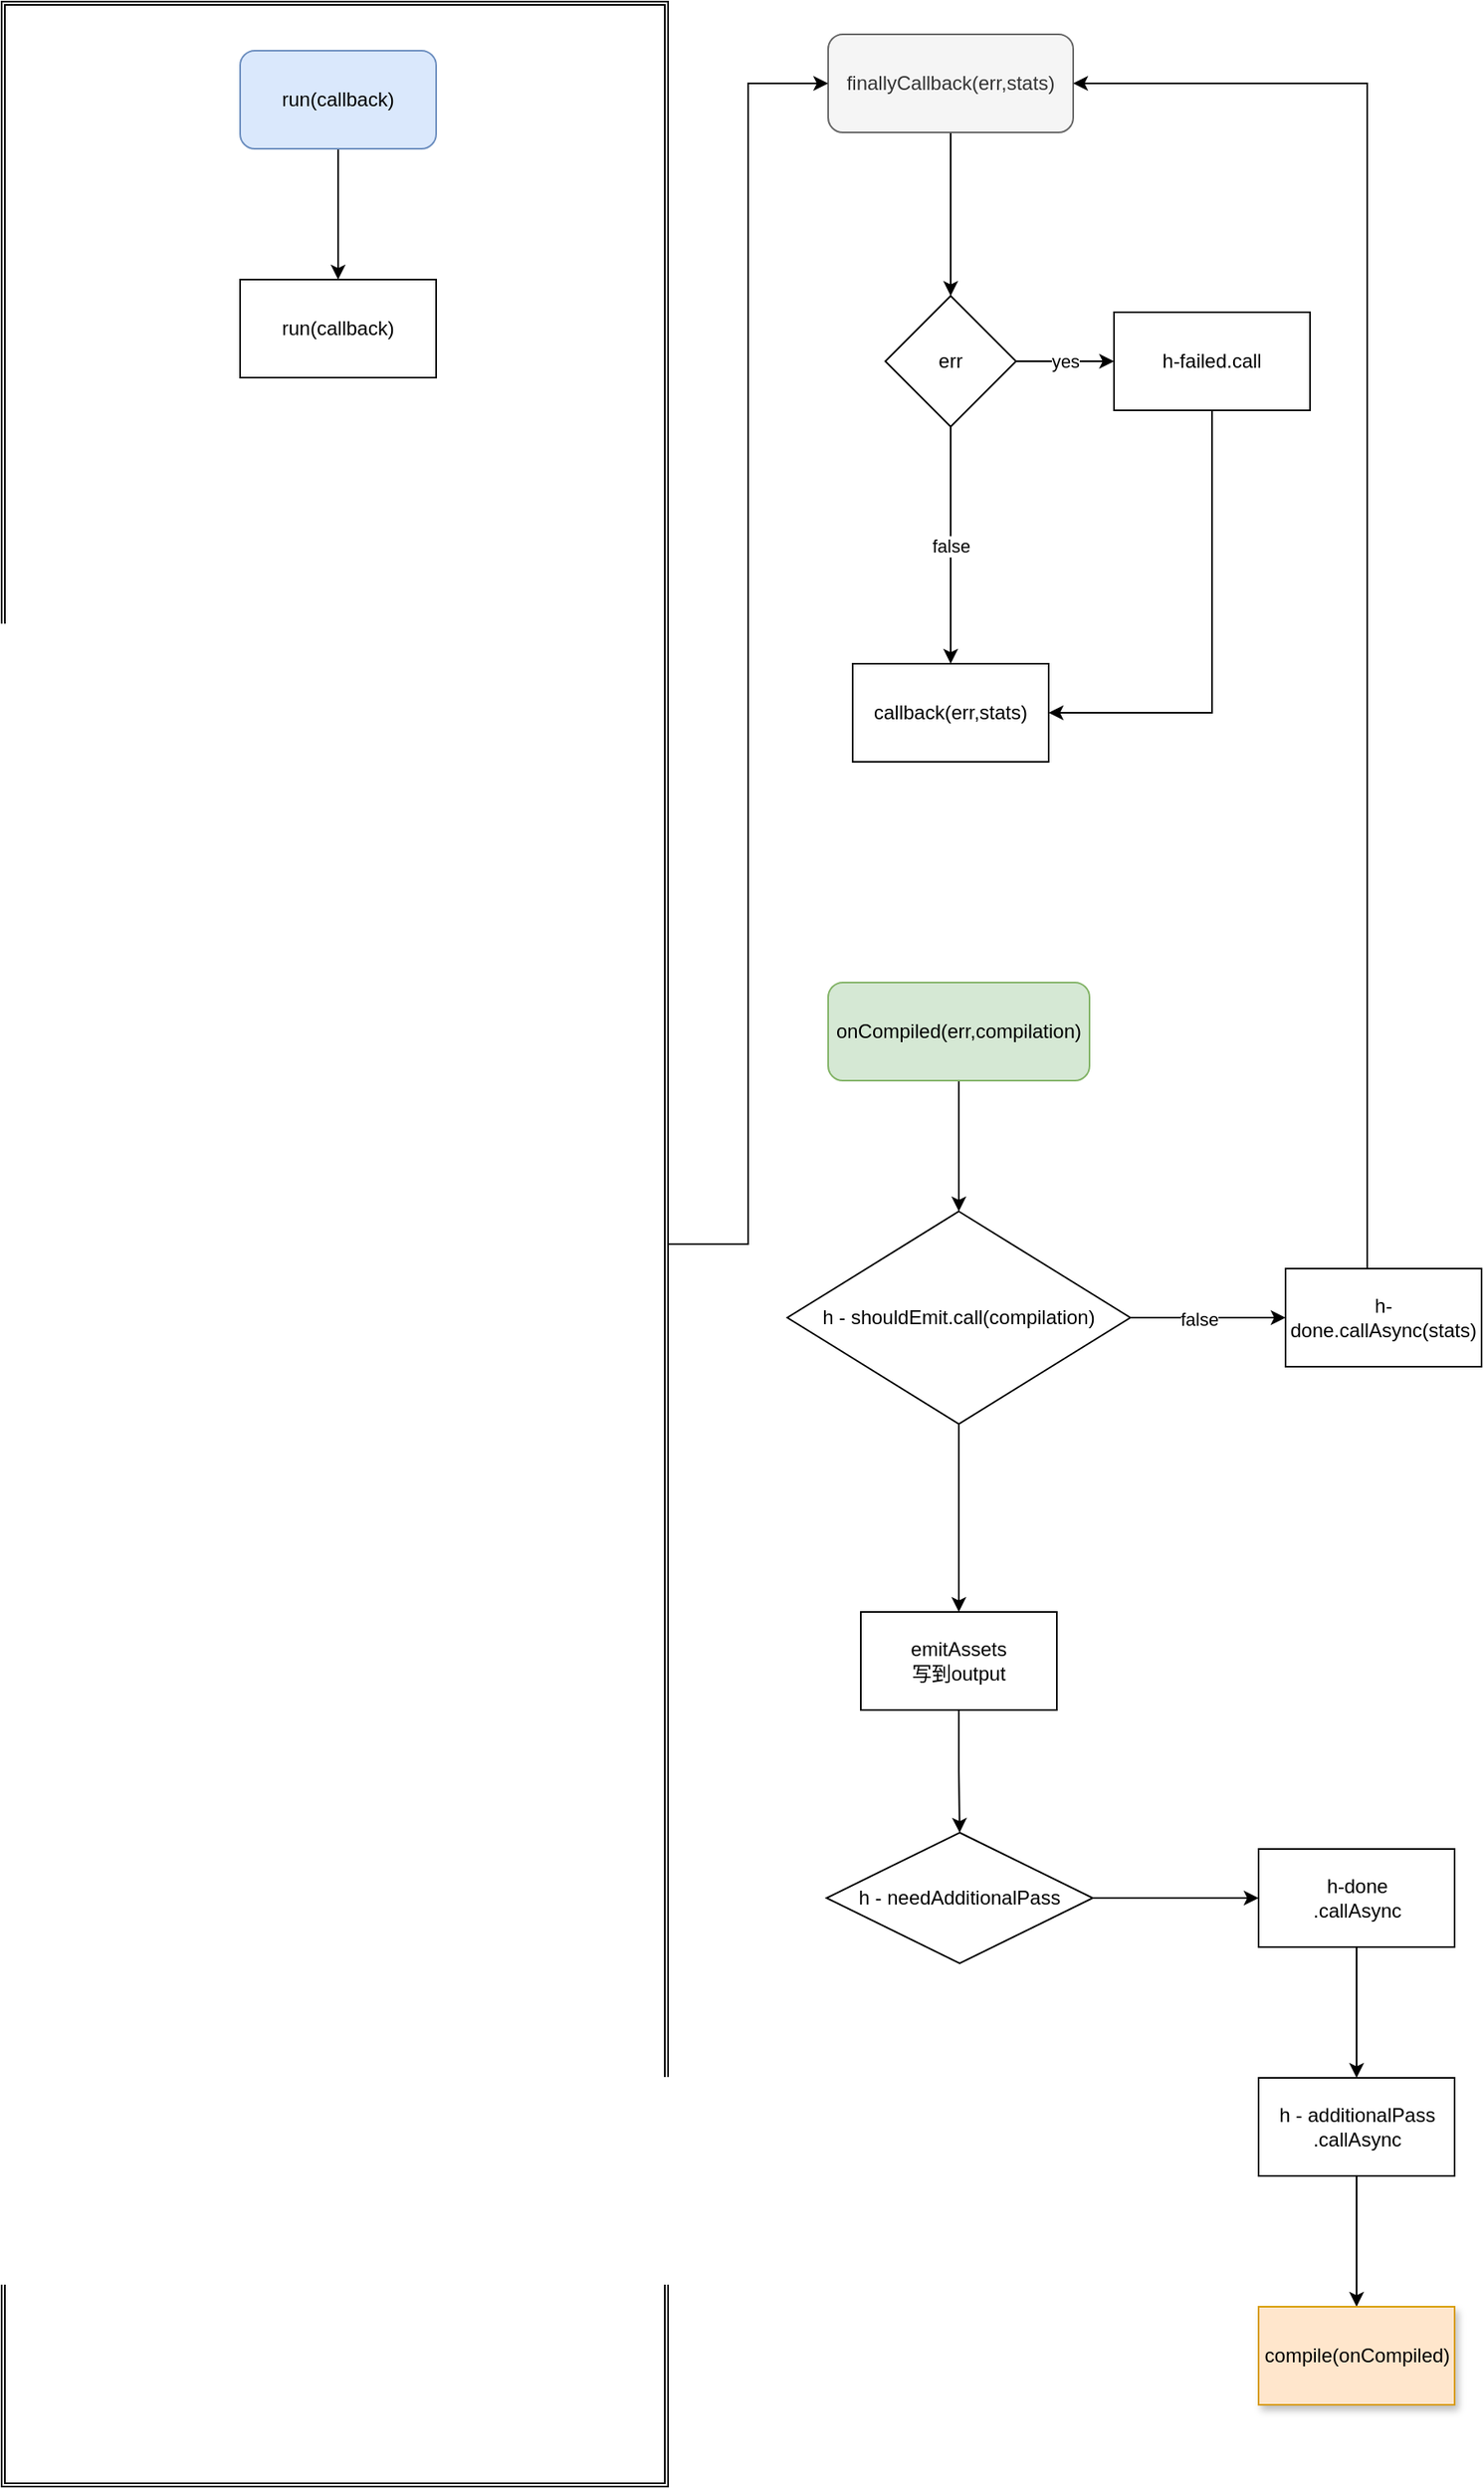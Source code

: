 <mxfile version="14.3.0" type="github">
  <diagram name="Page-1" id="5f0bae14-7c28-e335-631c-24af17079c00">
    <mxGraphModel dx="946" dy="613" grid="1" gridSize="10" guides="1" tooltips="1" connect="1" arrows="1" fold="1" page="1" pageScale="1" pageWidth="1100" pageHeight="850" background="#ffffff" math="0" shadow="0">
      <root>
        <mxCell id="0" />
        <mxCell id="1" parent="0" />
        <mxCell id="xXuT_FqHgeTdE9SN5Cx6-7" value="" style="shape=ext;double=1;whiteSpace=wrap;html=1;fillColor=none;" vertex="1" parent="1">
          <mxGeometry x="104" y="20" width="408" height="1520" as="geometry" />
        </mxCell>
        <mxCell id="xXuT_FqHgeTdE9SN5Cx6-4" value="" style="edgeStyle=orthogonalEdgeStyle;rounded=0;orthogonalLoop=1;jettySize=auto;html=1;" edge="1" parent="1" source="xXuT_FqHgeTdE9SN5Cx6-2" target="xXuT_FqHgeTdE9SN5Cx6-3">
          <mxGeometry relative="1" as="geometry" />
        </mxCell>
        <mxCell id="xXuT_FqHgeTdE9SN5Cx6-2" value="run(callback)" style="rounded=1;whiteSpace=wrap;html=1;sketch=0;fillColor=#dae8fc;strokeColor=#6c8ebf;" vertex="1" parent="1">
          <mxGeometry x="250" y="50" width="120" height="60" as="geometry" />
        </mxCell>
        <mxCell id="xXuT_FqHgeTdE9SN5Cx6-3" value="run(callback)" style="rounded=0;whiteSpace=wrap;html=1;" vertex="1" parent="1">
          <mxGeometry x="250" y="190" width="120" height="60" as="geometry" />
        </mxCell>
        <mxCell id="xXuT_FqHgeTdE9SN5Cx6-16" value="" style="edgeStyle=orthogonalEdgeStyle;rounded=0;orthogonalLoop=1;jettySize=auto;html=1;" edge="1" parent="1" source="xXuT_FqHgeTdE9SN5Cx6-5" target="xXuT_FqHgeTdE9SN5Cx6-13">
          <mxGeometry relative="1" as="geometry" />
        </mxCell>
        <mxCell id="xXuT_FqHgeTdE9SN5Cx6-5" value="finallyCallback(err,stats)" style="rounded=1;whiteSpace=wrap;html=1;fillColor=#f5f5f5;strokeColor=#666666;fontColor=#333333;" vertex="1" parent="1">
          <mxGeometry x="610" y="40" width="150" height="60" as="geometry" />
        </mxCell>
        <mxCell id="xXuT_FqHgeTdE9SN5Cx6-8" style="edgeStyle=orthogonalEdgeStyle;rounded=0;orthogonalLoop=1;jettySize=auto;html=1;entryX=0;entryY=0.5;entryDx=0;entryDy=0;" edge="1" parent="1" source="xXuT_FqHgeTdE9SN5Cx6-7" target="xXuT_FqHgeTdE9SN5Cx6-5">
          <mxGeometry relative="1" as="geometry" />
        </mxCell>
        <mxCell id="xXuT_FqHgeTdE9SN5Cx6-11" value="callback(err,stats)" style="rounded=0;whiteSpace=wrap;html=1;" vertex="1" parent="1">
          <mxGeometry x="625" y="425" width="120" height="60" as="geometry" />
        </mxCell>
        <mxCell id="xXuT_FqHgeTdE9SN5Cx6-17" value="false" style="edgeStyle=orthogonalEdgeStyle;rounded=0;orthogonalLoop=1;jettySize=auto;html=1;entryX=0.5;entryY=0;entryDx=0;entryDy=0;" edge="1" parent="1" source="xXuT_FqHgeTdE9SN5Cx6-13" target="xXuT_FqHgeTdE9SN5Cx6-11">
          <mxGeometry relative="1" as="geometry" />
        </mxCell>
        <mxCell id="xXuT_FqHgeTdE9SN5Cx6-19" value="yes" style="edgeStyle=orthogonalEdgeStyle;rounded=0;orthogonalLoop=1;jettySize=auto;html=1;" edge="1" parent="1" source="xXuT_FqHgeTdE9SN5Cx6-13" target="xXuT_FqHgeTdE9SN5Cx6-18">
          <mxGeometry relative="1" as="geometry" />
        </mxCell>
        <mxCell id="xXuT_FqHgeTdE9SN5Cx6-13" value="err" style="rhombus;whiteSpace=wrap;html=1;rounded=0;" vertex="1" parent="1">
          <mxGeometry x="645" y="200" width="80" height="80" as="geometry" />
        </mxCell>
        <mxCell id="xXuT_FqHgeTdE9SN5Cx6-20" style="edgeStyle=orthogonalEdgeStyle;rounded=0;orthogonalLoop=1;jettySize=auto;html=1;entryX=1;entryY=0.5;entryDx=0;entryDy=0;" edge="1" parent="1" source="xXuT_FqHgeTdE9SN5Cx6-18" target="xXuT_FqHgeTdE9SN5Cx6-11">
          <mxGeometry relative="1" as="geometry">
            <Array as="points">
              <mxPoint x="845" y="455" />
            </Array>
          </mxGeometry>
        </mxCell>
        <mxCell id="xXuT_FqHgeTdE9SN5Cx6-18" value="h-failed.call" style="whiteSpace=wrap;html=1;rounded=0;" vertex="1" parent="1">
          <mxGeometry x="785" y="210" width="120" height="60" as="geometry" />
        </mxCell>
        <mxCell id="xXuT_FqHgeTdE9SN5Cx6-26" value="" style="edgeStyle=orthogonalEdgeStyle;rounded=0;orthogonalLoop=1;jettySize=auto;html=1;" edge="1" parent="1" source="xXuT_FqHgeTdE9SN5Cx6-22" target="xXuT_FqHgeTdE9SN5Cx6-25">
          <mxGeometry relative="1" as="geometry" />
        </mxCell>
        <mxCell id="xXuT_FqHgeTdE9SN5Cx6-22" value="onCompiled(err,compilation)" style="rounded=1;whiteSpace=wrap;html=1;fillColor=#d5e8d4;strokeColor=#82b366;" vertex="1" parent="1">
          <mxGeometry x="610" y="620" width="160" height="60" as="geometry" />
        </mxCell>
        <mxCell id="xXuT_FqHgeTdE9SN5Cx6-28" value="" style="edgeStyle=orthogonalEdgeStyle;rounded=0;orthogonalLoop=1;jettySize=auto;html=1;" edge="1" parent="1" source="xXuT_FqHgeTdE9SN5Cx6-25" target="xXuT_FqHgeTdE9SN5Cx6-27">
          <mxGeometry relative="1" as="geometry" />
        </mxCell>
        <mxCell id="xXuT_FqHgeTdE9SN5Cx6-29" value="false" style="edgeLabel;html=1;align=center;verticalAlign=middle;resizable=0;points=[];" vertex="1" connectable="0" parent="xXuT_FqHgeTdE9SN5Cx6-28">
          <mxGeometry x="-0.12" y="-1" relative="1" as="geometry">
            <mxPoint as="offset" />
          </mxGeometry>
        </mxCell>
        <mxCell id="xXuT_FqHgeTdE9SN5Cx6-31" value="" style="edgeStyle=orthogonalEdgeStyle;rounded=0;orthogonalLoop=1;jettySize=auto;html=1;" edge="1" parent="1" source="xXuT_FqHgeTdE9SN5Cx6-25" target="xXuT_FqHgeTdE9SN5Cx6-30">
          <mxGeometry relative="1" as="geometry" />
        </mxCell>
        <mxCell id="xXuT_FqHgeTdE9SN5Cx6-25" value="h - shouldEmit.call(compilation)" style="rhombus;whiteSpace=wrap;html=1;rounded=0;" vertex="1" parent="1">
          <mxGeometry x="585" y="760" width="210" height="130" as="geometry" />
        </mxCell>
        <mxCell id="xXuT_FqHgeTdE9SN5Cx6-34" value="" style="edgeStyle=orthogonalEdgeStyle;rounded=0;orthogonalLoop=1;jettySize=auto;html=1;entryX=1;entryY=0.5;entryDx=0;entryDy=0;" edge="1" parent="1" source="xXuT_FqHgeTdE9SN5Cx6-27" target="xXuT_FqHgeTdE9SN5Cx6-5">
          <mxGeometry relative="1" as="geometry">
            <mxPoint x="880" y="550" as="targetPoint" />
            <Array as="points">
              <mxPoint x="940" y="70" />
            </Array>
          </mxGeometry>
        </mxCell>
        <mxCell id="xXuT_FqHgeTdE9SN5Cx6-27" value="h-done.callAsync(stats)" style="whiteSpace=wrap;html=1;rounded=0;" vertex="1" parent="1">
          <mxGeometry x="890" y="795" width="120" height="60" as="geometry" />
        </mxCell>
        <mxCell id="xXuT_FqHgeTdE9SN5Cx6-36" value="" style="edgeStyle=orthogonalEdgeStyle;rounded=0;orthogonalLoop=1;jettySize=auto;html=1;" edge="1" parent="1" source="xXuT_FqHgeTdE9SN5Cx6-30" target="xXuT_FqHgeTdE9SN5Cx6-35">
          <mxGeometry relative="1" as="geometry" />
        </mxCell>
        <mxCell id="xXuT_FqHgeTdE9SN5Cx6-30" value="emitAssets&lt;br&gt;写到output" style="whiteSpace=wrap;html=1;rounded=0;" vertex="1" parent="1">
          <mxGeometry x="630" y="1005" width="120" height="60" as="geometry" />
        </mxCell>
        <mxCell id="xXuT_FqHgeTdE9SN5Cx6-38" value="" style="edgeStyle=orthogonalEdgeStyle;rounded=0;orthogonalLoop=1;jettySize=auto;html=1;" edge="1" parent="1" source="xXuT_FqHgeTdE9SN5Cx6-35" target="xXuT_FqHgeTdE9SN5Cx6-37">
          <mxGeometry relative="1" as="geometry" />
        </mxCell>
        <mxCell id="xXuT_FqHgeTdE9SN5Cx6-35" value="h - needAdditionalPass" style="rhombus;whiteSpace=wrap;html=1;rounded=0;" vertex="1" parent="1">
          <mxGeometry x="609" y="1140" width="163" height="80" as="geometry" />
        </mxCell>
        <mxCell id="xXuT_FqHgeTdE9SN5Cx6-40" value="" style="edgeStyle=orthogonalEdgeStyle;rounded=0;orthogonalLoop=1;jettySize=auto;html=1;" edge="1" parent="1" source="xXuT_FqHgeTdE9SN5Cx6-37" target="xXuT_FqHgeTdE9SN5Cx6-39">
          <mxGeometry relative="1" as="geometry" />
        </mxCell>
        <mxCell id="xXuT_FqHgeTdE9SN5Cx6-37" value="h-done&lt;br&gt;.callAsync" style="whiteSpace=wrap;html=1;rounded=0;" vertex="1" parent="1">
          <mxGeometry x="873.5" y="1150" width="120" height="60" as="geometry" />
        </mxCell>
        <mxCell id="xXuT_FqHgeTdE9SN5Cx6-42" value="" style="edgeStyle=orthogonalEdgeStyle;rounded=0;orthogonalLoop=1;jettySize=auto;html=1;" edge="1" parent="1" source="xXuT_FqHgeTdE9SN5Cx6-39" target="xXuT_FqHgeTdE9SN5Cx6-41">
          <mxGeometry relative="1" as="geometry" />
        </mxCell>
        <mxCell id="xXuT_FqHgeTdE9SN5Cx6-39" value="h - additionalPass&lt;br&gt;.callAsync" style="whiteSpace=wrap;html=1;rounded=0;" vertex="1" parent="1">
          <mxGeometry x="873.5" y="1290" width="120" height="60" as="geometry" />
        </mxCell>
        <mxCell id="xXuT_FqHgeTdE9SN5Cx6-41" value="compile(onCompiled)" style="whiteSpace=wrap;html=1;rounded=0;shadow=1;fillColor=#ffe6cc;strokeColor=#d79b00;" vertex="1" parent="1">
          <mxGeometry x="873.5" y="1430" width="120" height="60" as="geometry" />
        </mxCell>
      </root>
    </mxGraphModel>
  </diagram>
</mxfile>
